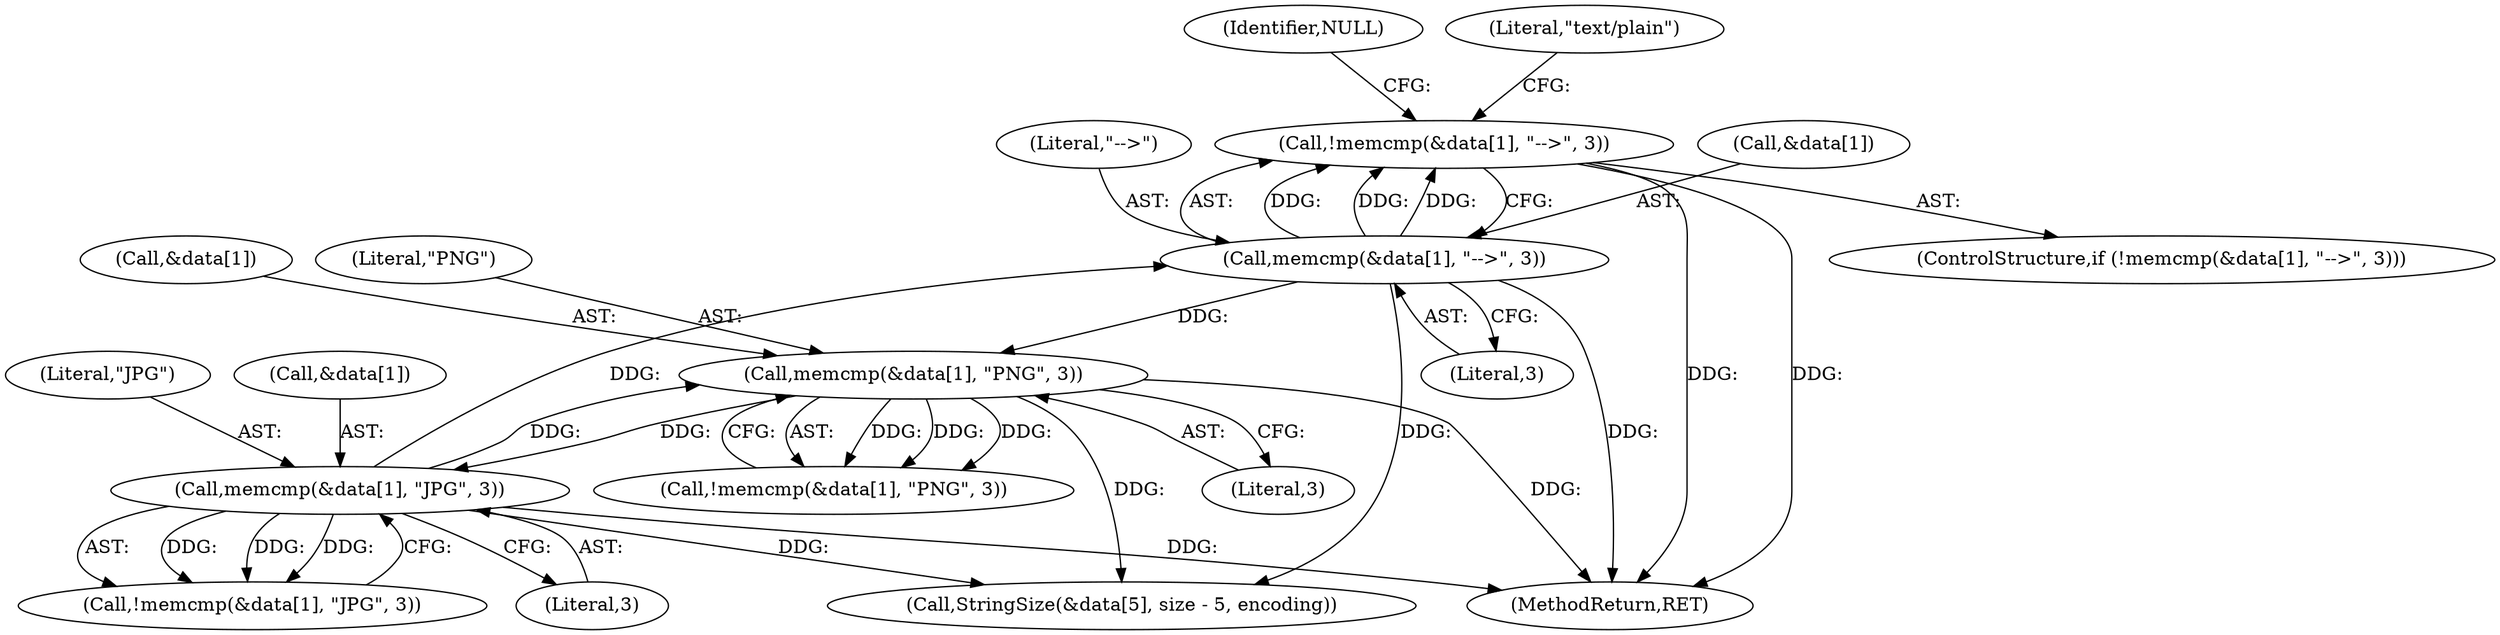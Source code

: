 digraph "0_Android_7a3246b870ddd11861eda2ab458b11d723c7f62c_0@API" {
"1000282" [label="(Call,!memcmp(&data[1], \"-->\", 3))"];
"1000283" [label="(Call,memcmp(&data[1], \"-->\", 3))"];
"1000270" [label="(Call,memcmp(&data[1], \"JPG\", 3))"];
"1000257" [label="(Call,memcmp(&data[1], \"PNG\", 3))"];
"1000288" [label="(Literal,\"-->\")"];
"1000262" [label="(Literal,\"PNG\")"];
"1000257" [label="(Call,memcmp(&data[1], \"PNG\", 3))"];
"1000271" [label="(Call,&data[1])"];
"1000281" [label="(ControlStructure,if (!memcmp(&data[1], \"-->\", 3)))"];
"1000263" [label="(Literal,3)"];
"1000296" [label="(Identifier,NULL)"];
"1000270" [label="(Call,memcmp(&data[1], \"JPG\", 3))"];
"1000269" [label="(Call,!memcmp(&data[1], \"JPG\", 3))"];
"1000283" [label="(Call,memcmp(&data[1], \"-->\", 3))"];
"1000282" [label="(Call,!memcmp(&data[1], \"-->\", 3))"];
"1000275" [label="(Literal,\"JPG\")"];
"1000256" [label="(Call,!memcmp(&data[1], \"PNG\", 3))"];
"1000284" [label="(Call,&data[1])"];
"1000258" [label="(Call,&data[1])"];
"1000276" [label="(Literal,3)"];
"1000348" [label="(MethodReturn,RET)"];
"1000313" [label="(Call,StringSize(&data[5], size - 5, encoding))"];
"1000292" [label="(Literal,\"text/plain\")"];
"1000289" [label="(Literal,3)"];
"1000282" -> "1000281"  [label="AST: "];
"1000282" -> "1000283"  [label="CFG: "];
"1000283" -> "1000282"  [label="AST: "];
"1000292" -> "1000282"  [label="CFG: "];
"1000296" -> "1000282"  [label="CFG: "];
"1000282" -> "1000348"  [label="DDG: "];
"1000282" -> "1000348"  [label="DDG: "];
"1000283" -> "1000282"  [label="DDG: "];
"1000283" -> "1000282"  [label="DDG: "];
"1000283" -> "1000282"  [label="DDG: "];
"1000283" -> "1000289"  [label="CFG: "];
"1000284" -> "1000283"  [label="AST: "];
"1000288" -> "1000283"  [label="AST: "];
"1000289" -> "1000283"  [label="AST: "];
"1000283" -> "1000348"  [label="DDG: "];
"1000283" -> "1000257"  [label="DDG: "];
"1000270" -> "1000283"  [label="DDG: "];
"1000283" -> "1000313"  [label="DDG: "];
"1000270" -> "1000269"  [label="AST: "];
"1000270" -> "1000276"  [label="CFG: "];
"1000271" -> "1000270"  [label="AST: "];
"1000275" -> "1000270"  [label="AST: "];
"1000276" -> "1000270"  [label="AST: "];
"1000269" -> "1000270"  [label="CFG: "];
"1000270" -> "1000348"  [label="DDG: "];
"1000270" -> "1000257"  [label="DDG: "];
"1000270" -> "1000269"  [label="DDG: "];
"1000270" -> "1000269"  [label="DDG: "];
"1000270" -> "1000269"  [label="DDG: "];
"1000257" -> "1000270"  [label="DDG: "];
"1000270" -> "1000313"  [label="DDG: "];
"1000257" -> "1000256"  [label="AST: "];
"1000257" -> "1000263"  [label="CFG: "];
"1000258" -> "1000257"  [label="AST: "];
"1000262" -> "1000257"  [label="AST: "];
"1000263" -> "1000257"  [label="AST: "];
"1000256" -> "1000257"  [label="CFG: "];
"1000257" -> "1000348"  [label="DDG: "];
"1000257" -> "1000256"  [label="DDG: "];
"1000257" -> "1000256"  [label="DDG: "];
"1000257" -> "1000256"  [label="DDG: "];
"1000257" -> "1000313"  [label="DDG: "];
}
